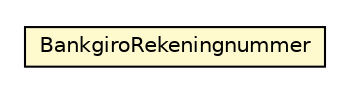 #!/usr/local/bin/dot
#
# Class diagram 
# Generated by UMLGraph version R5_6-24-gf6e263 (http://www.umlgraph.org/)
#

digraph G {
	edge [fontname="Helvetica",fontsize=10,labelfontname="Helvetica",labelfontsize=10];
	node [fontname="Helvetica",fontsize=10,shape=plaintext];
	nodesep=0.25;
	ranksep=0.5;
	// nl.egem.stuf.sector.bg._0204.NNPFund.BankgiroRekeningnummer
	c114214 [label=<<table title="nl.egem.stuf.sector.bg._0204.NNPFund.BankgiroRekeningnummer" border="0" cellborder="1" cellspacing="0" cellpadding="2" port="p" bgcolor="lemonChiffon" href="./NNPFund.BankgiroRekeningnummer.html">
		<tr><td><table border="0" cellspacing="0" cellpadding="1">
<tr><td align="center" balign="center"> BankgiroRekeningnummer </td></tr>
		</table></td></tr>
		</table>>, URL="./NNPFund.BankgiroRekeningnummer.html", fontname="Helvetica", fontcolor="black", fontsize=10.0];
}

